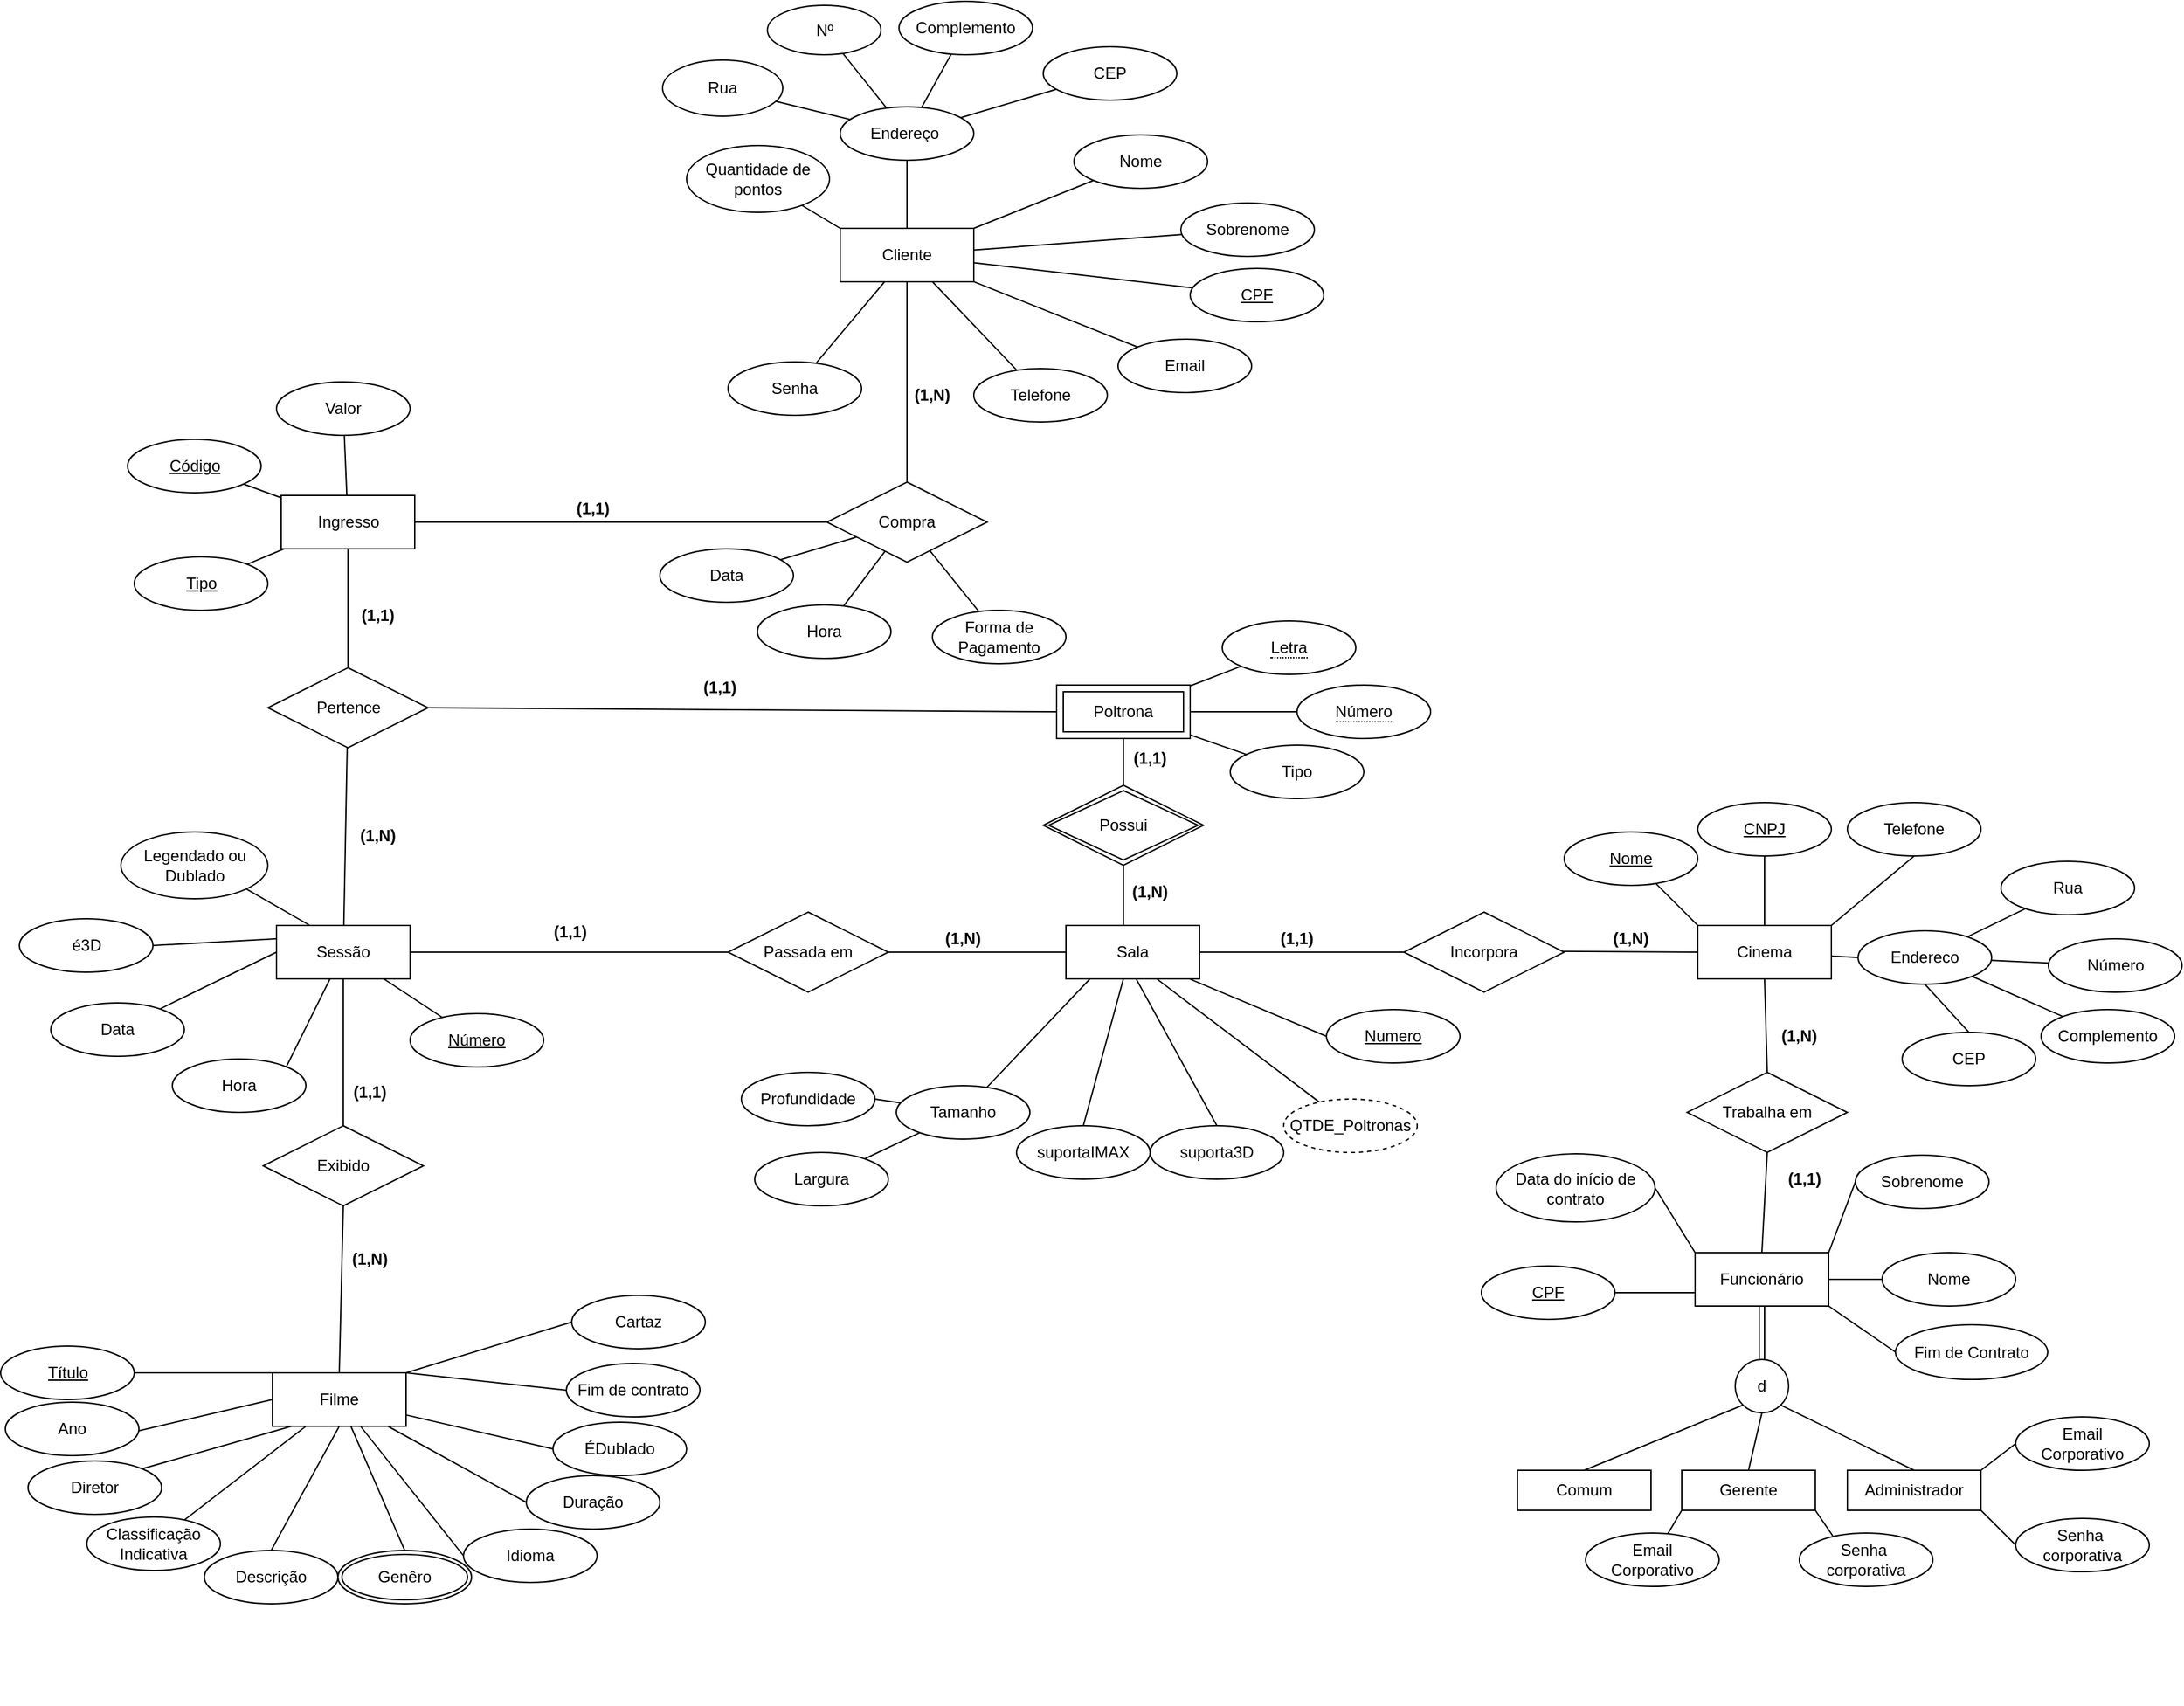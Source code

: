 <mxfile version="27.0.6">
  <diagram name="Página-1" id="QDdl0CwlT6QDyC8VO9Wc">
    <mxGraphModel grid="0" page="0" gridSize="10" guides="1" tooltips="1" connect="1" arrows="1" fold="1" pageScale="1" pageWidth="1169" pageHeight="827" math="0" shadow="0">
      <root>
        <mxCell id="0" />
        <mxCell id="1" parent="0" />
        <mxCell id="bWxZ85PLtoG299pzbVER-10" value="&lt;div&gt;Cinema&lt;/div&gt;" style="whiteSpace=wrap;html=1;align=center;" vertex="1" parent="1">
          <mxGeometry x="1085" y="523" width="100" height="40" as="geometry" />
        </mxCell>
        <mxCell id="bWxZ85PLtoG299pzbVER-11" value="Sessão" style="whiteSpace=wrap;html=1;align=center;" vertex="1" parent="1">
          <mxGeometry x="21" y="523" width="100" height="40" as="geometry" />
        </mxCell>
        <mxCell id="bWxZ85PLtoG299pzbVER-12" value="Filme" style="whiteSpace=wrap;html=1;align=center;" vertex="1" parent="1">
          <mxGeometry x="18" y="858" width="100" height="40" as="geometry" />
        </mxCell>
        <mxCell id="bWxZ85PLtoG299pzbVER-17" value="Exibido" style="shape=rhombus;perimeter=rhombusPerimeter;whiteSpace=wrap;html=1;align=center;" vertex="1" parent="1">
          <mxGeometry x="11" y="673" width="120" height="60" as="geometry" />
        </mxCell>
        <mxCell id="bWxZ85PLtoG299pzbVER-20" value="Passada em" style="shape=rhombus;perimeter=rhombusPerimeter;whiteSpace=wrap;html=1;align=center;" vertex="1" parent="1">
          <mxGeometry x="359" y="513" width="120" height="60" as="geometry" />
        </mxCell>
        <mxCell id="5nTaTcytgDCQi_oFWqwc-5" value="&lt;div&gt;Endereco&lt;br&gt;&lt;/div&gt;" style="ellipse;whiteSpace=wrap;html=1;align=center;" vertex="1" parent="1">
          <mxGeometry x="1205" y="527" width="100" height="40" as="geometry" />
        </mxCell>
        <mxCell id="5nTaTcytgDCQi_oFWqwc-8" value="" style="endArrow=none;html=1;rounded=0;exitX=0;exitY=0.5;exitDx=0;exitDy=0;" edge="1" parent="1" source="5nTaTcytgDCQi_oFWqwc-5" target="bWxZ85PLtoG299pzbVER-10">
          <mxGeometry relative="1" as="geometry">
            <mxPoint x="1125" y="683" as="sourcePoint" />
            <mxPoint x="1185" y="523" as="targetPoint" />
          </mxGeometry>
        </mxCell>
        <mxCell id="5nTaTcytgDCQi_oFWqwc-12" value="Telefone" style="ellipse;whiteSpace=wrap;html=1;align=center;" vertex="1" parent="1">
          <mxGeometry x="1197" y="431" width="100" height="40" as="geometry" />
        </mxCell>
        <mxCell id="5nTaTcytgDCQi_oFWqwc-21" value="" style="endArrow=none;html=1;rounded=0;exitX=0.5;exitY=1;exitDx=0;exitDy=0;entryX=1;entryY=0;entryDx=0;entryDy=0;" edge="1" parent="1" source="5nTaTcytgDCQi_oFWqwc-12" target="bWxZ85PLtoG299pzbVER-10">
          <mxGeometry relative="1" as="geometry">
            <mxPoint x="1125" y="683" as="sourcePoint" />
            <mxPoint x="1185" y="543" as="targetPoint" />
          </mxGeometry>
        </mxCell>
        <mxCell id="5nTaTcytgDCQi_oFWqwc-22" value="" style="endArrow=none;html=1;rounded=0;entryX=0.5;entryY=0;entryDx=0;entryDy=0;" edge="1" parent="1" source="5nTaTcytgDCQi_oFWqwc-26" target="bWxZ85PLtoG299pzbVER-10">
          <mxGeometry relative="1" as="geometry">
            <mxPoint x="1055" y="563" as="sourcePoint" />
            <mxPoint x="1095" y="573" as="targetPoint" />
          </mxGeometry>
        </mxCell>
        <mxCell id="5nTaTcytgDCQi_oFWqwc-23" value="" style="endArrow=none;html=1;rounded=0;exitX=0.5;exitY=0;exitDx=0;exitDy=0;entryX=0.5;entryY=1;entryDx=0;entryDy=0;" edge="1" parent="1" source="VgD3vfv93HL01cFdNhuE-11" target="5nTaTcytgDCQi_oFWqwc-5">
          <mxGeometry relative="1" as="geometry">
            <mxPoint x="1325" y="583" as="sourcePoint" />
            <mxPoint x="1285" y="683" as="targetPoint" />
            <Array as="points" />
          </mxGeometry>
        </mxCell>
        <mxCell id="5nTaTcytgDCQi_oFWqwc-26" value="&lt;div&gt;CNPJ&lt;/div&gt;" style="ellipse;whiteSpace=wrap;html=1;align=center;fontStyle=4;" vertex="1" parent="1">
          <mxGeometry x="1085" y="431" width="100" height="40" as="geometry" />
        </mxCell>
        <mxCell id="5nTaTcytgDCQi_oFWqwc-29" value="Título" style="ellipse;whiteSpace=wrap;html=1;align=center;fontStyle=4;" vertex="1" parent="1">
          <mxGeometry x="-185.5" y="838" width="100" height="40" as="geometry" />
        </mxCell>
        <mxCell id="5nTaTcytgDCQi_oFWqwc-33" value="&lt;div&gt;Classificação&lt;/div&gt;&lt;div&gt;Indicativa&lt;br&gt;&lt;/div&gt;" style="ellipse;whiteSpace=wrap;html=1;align=center;" vertex="1" parent="1">
          <mxGeometry x="-121" y="966" width="100" height="40" as="geometry" />
        </mxCell>
        <mxCell id="5nTaTcytgDCQi_oFWqwc-37" value="Idioma" style="ellipse;whiteSpace=wrap;html=1;align=center;" vertex="1" parent="1">
          <mxGeometry x="161" y="975" width="100" height="40" as="geometry" />
        </mxCell>
        <mxCell id="5nTaTcytgDCQi_oFWqwc-38" value="Duração" style="ellipse;whiteSpace=wrap;html=1;align=center;" vertex="1" parent="1">
          <mxGeometry x="208" y="935" width="100" height="40" as="geometry" />
        </mxCell>
        <mxCell id="5nTaTcytgDCQi_oFWqwc-39" value="" style="endArrow=none;html=1;rounded=0;entryX=0;entryY=0;entryDx=0;entryDy=0;exitX=1;exitY=0.5;exitDx=0;exitDy=0;" edge="1" parent="1" source="5nTaTcytgDCQi_oFWqwc-29" target="bWxZ85PLtoG299pzbVER-12">
          <mxGeometry relative="1" as="geometry">
            <mxPoint x="-53" y="858" as="sourcePoint" />
            <mxPoint x="-82" y="727.5" as="targetPoint" />
          </mxGeometry>
        </mxCell>
        <mxCell id="5nTaTcytgDCQi_oFWqwc-40" value="" style="endArrow=none;html=1;rounded=0;entryX=0;entryY=0.5;entryDx=0;entryDy=0;" edge="1" parent="1" target="bWxZ85PLtoG299pzbVER-12">
          <mxGeometry relative="1" as="geometry">
            <mxPoint x="-88.755" y="902.961" as="sourcePoint" />
            <mxPoint x="178" y="688" as="targetPoint" />
          </mxGeometry>
        </mxCell>
        <mxCell id="5nTaTcytgDCQi_oFWqwc-41" value="" style="endArrow=none;html=1;rounded=0;exitX=1;exitY=0;exitDx=0;exitDy=0;entryX=0.147;entryY=0.997;entryDx=0;entryDy=0;entryPerimeter=0;" edge="1" parent="1" source="GmGQLsGv_CHL2gcQ2E9P-15" target="bWxZ85PLtoG299pzbVER-12">
          <mxGeometry relative="1" as="geometry">
            <mxPoint x="-6.645" y="943.858" as="sourcePoint" />
            <mxPoint x="18" y="898" as="targetPoint" />
          </mxGeometry>
        </mxCell>
        <mxCell id="5nTaTcytgDCQi_oFWqwc-44" value="" style="endArrow=none;html=1;rounded=0;entryX=0;entryY=0.5;entryDx=0;entryDy=0;" edge="1" parent="1" source="bWxZ85PLtoG299pzbVER-12" target="5nTaTcytgDCQi_oFWqwc-37">
          <mxGeometry relative="1" as="geometry">
            <mxPoint x="18" y="688" as="sourcePoint" />
            <mxPoint x="178" y="688" as="targetPoint" />
          </mxGeometry>
        </mxCell>
        <mxCell id="5nTaTcytgDCQi_oFWqwc-45" value="" style="endArrow=none;html=1;rounded=0;entryX=0;entryY=0.5;entryDx=0;entryDy=0;" edge="1" parent="1" source="bWxZ85PLtoG299pzbVER-12" target="5nTaTcytgDCQi_oFWqwc-38">
          <mxGeometry relative="1" as="geometry">
            <mxPoint x="118" y="873" as="sourcePoint" />
            <mxPoint x="178" y="688" as="targetPoint" />
          </mxGeometry>
        </mxCell>
        <mxCell id="5nTaTcytgDCQi_oFWqwc-46" value="" style="endArrow=none;html=1;rounded=0;entryX=0.5;entryY=0;entryDx=0;entryDy=0;" edge="1" parent="1" source="bWxZ85PLtoG299pzbVER-12" target="JfyTi-tfxPYS8PUdpwXH-25">
          <mxGeometry relative="1" as="geometry">
            <mxPoint x="78" y="898" as="sourcePoint" />
            <mxPoint x="68" y="1003" as="targetPoint" />
          </mxGeometry>
        </mxCell>
        <mxCell id="5nTaTcytgDCQi_oFWqwc-48" value="" style="endArrow=none;html=1;rounded=0;exitX=0.5;exitY=1;exitDx=0;exitDy=0;entryX=0.5;entryY=0;entryDx=0;entryDy=0;" edge="1" parent="1" source="bWxZ85PLtoG299pzbVER-11" target="bWxZ85PLtoG299pzbVER-17">
          <mxGeometry relative="1" as="geometry">
            <mxPoint x="31" y="653" as="sourcePoint" />
            <mxPoint x="191" y="653" as="targetPoint" />
          </mxGeometry>
        </mxCell>
        <mxCell id="5nTaTcytgDCQi_oFWqwc-49" value="" style="endArrow=none;html=1;rounded=0;exitX=0.5;exitY=1;exitDx=0;exitDy=0;entryX=0.5;entryY=0;entryDx=0;entryDy=0;" edge="1" parent="1" source="bWxZ85PLtoG299pzbVER-17" target="bWxZ85PLtoG299pzbVER-12">
          <mxGeometry relative="1" as="geometry">
            <mxPoint x="31" y="653" as="sourcePoint" />
            <mxPoint x="191" y="653" as="targetPoint" />
          </mxGeometry>
        </mxCell>
        <mxCell id="5nTaTcytgDCQi_oFWqwc-52" value="" style="endArrow=none;html=1;rounded=0;exitX=1;exitY=0.5;exitDx=0;exitDy=0;entryX=0;entryY=0.5;entryDx=0;entryDy=0;" edge="1" parent="1" source="bWxZ85PLtoG299pzbVER-11" target="bWxZ85PLtoG299pzbVER-20">
          <mxGeometry relative="1" as="geometry">
            <mxPoint x="27" y="753" as="sourcePoint" />
            <mxPoint x="241" y="643" as="targetPoint" />
          </mxGeometry>
        </mxCell>
        <mxCell id="5nTaTcytgDCQi_oFWqwc-53" value="" style="endArrow=none;html=1;rounded=0;exitX=1;exitY=0.5;exitDx=0;exitDy=0;entryX=0;entryY=0.5;entryDx=0;entryDy=0;" edge="1" parent="1" source="bWxZ85PLtoG299pzbVER-20" target="XigQLLr4K7YTHGexGEPw-5">
          <mxGeometry relative="1" as="geometry">
            <mxPoint x="145" y="653" as="sourcePoint" />
            <mxPoint x="605" y="543" as="targetPoint" />
          </mxGeometry>
        </mxCell>
        <mxCell id="5nTaTcytgDCQi_oFWqwc-57" value="suporta3D" style="ellipse;whiteSpace=wrap;html=1;align=center;" vertex="1" parent="1">
          <mxGeometry x="675" y="673" width="100" height="40" as="geometry" />
        </mxCell>
        <mxCell id="5nTaTcytgDCQi_oFWqwc-58" value="suportaIMAX" style="ellipse;whiteSpace=wrap;html=1;align=center;" vertex="1" parent="1">
          <mxGeometry x="575" y="673" width="100" height="40" as="geometry" />
        </mxCell>
        <mxCell id="5nTaTcytgDCQi_oFWqwc-64" value="é3D" style="ellipse;whiteSpace=wrap;html=1;align=center;" vertex="1" parent="1">
          <mxGeometry x="-171.5" y="518" width="100" height="40" as="geometry" />
        </mxCell>
        <mxCell id="5nTaTcytgDCQi_oFWqwc-66" value="Legendado ou Dublado" style="ellipse;whiteSpace=wrap;html=1;align=center;" vertex="1" parent="1">
          <mxGeometry x="-95.5" y="453" width="110" height="50" as="geometry" />
        </mxCell>
        <mxCell id="5nTaTcytgDCQi_oFWqwc-68" value="" style="endArrow=none;html=1;rounded=0;entryX=0;entryY=0.5;entryDx=0;entryDy=0;" edge="1" parent="1" source="GmGQLsGv_CHL2gcQ2E9P-23" target="bWxZ85PLtoG299pzbVER-11">
          <mxGeometry relative="1" as="geometry">
            <mxPoint x="-89" y="573" as="sourcePoint" />
            <mxPoint x="141" y="653" as="targetPoint" />
          </mxGeometry>
        </mxCell>
        <mxCell id="5nTaTcytgDCQi_oFWqwc-69" value="" style="endArrow=none;html=1;rounded=0;exitX=1;exitY=1;exitDx=0;exitDy=0;entryX=0.25;entryY=0;entryDx=0;entryDy=0;" edge="1" parent="1" source="5nTaTcytgDCQi_oFWqwc-66" target="bWxZ85PLtoG299pzbVER-11">
          <mxGeometry relative="1" as="geometry">
            <mxPoint x="-19" y="653" as="sourcePoint" />
            <mxPoint x="141" y="653" as="targetPoint" />
          </mxGeometry>
        </mxCell>
        <mxCell id="5nTaTcytgDCQi_oFWqwc-71" value="" style="endArrow=none;html=1;rounded=0;exitX=1;exitY=0.5;exitDx=0;exitDy=0;entryX=0;entryY=0.25;entryDx=0;entryDy=0;" edge="1" parent="1" source="5nTaTcytgDCQi_oFWqwc-64" target="bWxZ85PLtoG299pzbVER-11">
          <mxGeometry relative="1" as="geometry">
            <mxPoint x="-19" y="653" as="sourcePoint" />
            <mxPoint x="21" y="513" as="targetPoint" />
          </mxGeometry>
        </mxCell>
        <mxCell id="5nTaTcytgDCQi_oFWqwc-72" value="" style="endArrow=none;html=1;rounded=0;exitX=1;exitY=0;exitDx=0;exitDy=0;" edge="1" parent="1" source="GmGQLsGv_CHL2gcQ2E9P-24" target="bWxZ85PLtoG299pzbVER-11">
          <mxGeometry relative="1" as="geometry">
            <mxPoint x="-23.645" y="608.858" as="sourcePoint" />
            <mxPoint x="141" y="653" as="targetPoint" />
          </mxGeometry>
        </mxCell>
        <mxCell id="5nTaTcytgDCQi_oFWqwc-75" value="Poltrona" style="shape=ext;margin=3;double=1;whiteSpace=wrap;html=1;align=center;" vertex="1" parent="1">
          <mxGeometry x="605" y="343" width="100" height="40" as="geometry" />
        </mxCell>
        <mxCell id="5nTaTcytgDCQi_oFWqwc-78" value="" style="endArrow=none;html=1;rounded=0;" edge="1" parent="1" source="5nTaTcytgDCQi_oFWqwc-75" target="3_6rnmA6rE0Pt-P0YOCO-2">
          <mxGeometry relative="1" as="geometry">
            <mxPoint x="698" y="359" as="sourcePoint" />
            <mxPoint x="757.0" y="338.5" as="targetPoint" />
          </mxGeometry>
        </mxCell>
        <mxCell id="5nTaTcytgDCQi_oFWqwc-80" value="" style="endArrow=none;html=1;rounded=0;exitX=0.5;exitY=1;exitDx=0;exitDy=0;entryX=0.5;entryY=0;entryDx=0;entryDy=0;" edge="1" parent="1" source="5nTaTcytgDCQi_oFWqwc-75" target="GmGQLsGv_CHL2gcQ2E9P-21">
          <mxGeometry relative="1" as="geometry">
            <mxPoint x="85" y="433" as="sourcePoint" />
            <mxPoint x="655" y="418" as="targetPoint" />
          </mxGeometry>
        </mxCell>
        <mxCell id="5nTaTcytgDCQi_oFWqwc-81" value="" style="endArrow=none;html=1;rounded=0;exitX=0.5;exitY=1;exitDx=0;exitDy=0;entryX=0.5;entryY=0;entryDx=0;entryDy=0;" edge="1" parent="1" source="GmGQLsGv_CHL2gcQ2E9P-21">
          <mxGeometry relative="1" as="geometry">
            <mxPoint x="655" y="478" as="sourcePoint" />
            <mxPoint x="655" y="523" as="targetPoint" />
          </mxGeometry>
        </mxCell>
        <mxCell id="5nTaTcytgDCQi_oFWqwc-82" value="" style="endArrow=none;html=1;rounded=0;entryX=0.5;entryY=0;entryDx=0;entryDy=0;exitX=0.5;exitY=1;exitDx=0;exitDy=0;" edge="1" parent="1" target="5nTaTcytgDCQi_oFWqwc-58">
          <mxGeometry relative="1" as="geometry">
            <mxPoint x="655" y="563" as="sourcePoint" />
            <mxPoint x="245" y="433" as="targetPoint" />
          </mxGeometry>
        </mxCell>
        <mxCell id="5nTaTcytgDCQi_oFWqwc-84" value="" style="endArrow=none;html=1;rounded=0;exitX=0.5;exitY=0;exitDx=0;exitDy=0;entryX=0.59;entryY=0.975;entryDx=0;entryDy=0;entryPerimeter=0;" edge="1" parent="1" source="5nTaTcytgDCQi_oFWqwc-57">
          <mxGeometry relative="1" as="geometry">
            <mxPoint x="85" y="433" as="sourcePoint" />
            <mxPoint x="664" y="562" as="targetPoint" />
          </mxGeometry>
        </mxCell>
        <mxCell id="5nTaTcytgDCQi_oFWqwc-85" value="" style="endArrow=none;html=1;rounded=0;exitX=0.75;exitY=1;exitDx=0;exitDy=0;" edge="1" parent="1" target="GmGQLsGv_CHL2gcQ2E9P-7">
          <mxGeometry relative="1" as="geometry">
            <mxPoint x="680" y="563" as="sourcePoint" />
            <mxPoint x="725" y="643" as="targetPoint" />
          </mxGeometry>
        </mxCell>
        <mxCell id="5nTaTcytgDCQi_oFWqwc-86" value="" style="endArrow=none;html=1;rounded=0;entryX=0.9;entryY=0.9;entryDx=0;entryDy=0;entryPerimeter=0;exitX=0;exitY=0.5;exitDx=0;exitDy=0;" edge="1" parent="1" source="KKWyHf_L7kKpsniGeiks-10">
          <mxGeometry relative="1" as="geometry">
            <mxPoint x="793" y="606" as="sourcePoint" />
            <mxPoint x="695" y="559" as="targetPoint" />
          </mxGeometry>
        </mxCell>
        <mxCell id="5nTaTcytgDCQi_oFWqwc-87" value="Cliente" style="whiteSpace=wrap;html=1;align=center;" vertex="1" parent="1">
          <mxGeometry x="443" y="1" width="100" height="40" as="geometry" />
        </mxCell>
        <mxCell id="5nTaTcytgDCQi_oFWqwc-88" value="Nome" style="ellipse;whiteSpace=wrap;html=1;align=center;" vertex="1" parent="1">
          <mxGeometry x="618" y="-69" width="100" height="40" as="geometry" />
        </mxCell>
        <mxCell id="5nTaTcytgDCQi_oFWqwc-89" value="CPF" style="ellipse;whiteSpace=wrap;html=1;align=center;fontStyle=4;" vertex="1" parent="1">
          <mxGeometry x="705" y="31" width="100" height="40" as="geometry" />
        </mxCell>
        <mxCell id="5nTaTcytgDCQi_oFWqwc-92" value="Compra" style="shape=rhombus;perimeter=rhombusPerimeter;whiteSpace=wrap;html=1;align=center;" vertex="1" parent="1">
          <mxGeometry x="433" y="191" width="120" height="60" as="geometry" />
        </mxCell>
        <mxCell id="5nTaTcytgDCQi_oFWqwc-93" value="" style="endArrow=none;html=1;rounded=0;" edge="1" parent="1" source="5nTaTcytgDCQi_oFWqwc-87" target="5nTaTcytgDCQi_oFWqwc-92">
          <mxGeometry relative="1" as="geometry">
            <mxPoint x="76" y="237" as="sourcePoint" />
            <mxPoint x="156" y="-63" as="targetPoint" />
          </mxGeometry>
        </mxCell>
        <mxCell id="5nTaTcytgDCQi_oFWqwc-97" value="Data" style="ellipse;whiteSpace=wrap;html=1;align=center;" vertex="1" parent="1">
          <mxGeometry x="308" y="241" width="100" height="40" as="geometry" />
        </mxCell>
        <mxCell id="5nTaTcytgDCQi_oFWqwc-99" value="Forma de Pagamento" style="ellipse;whiteSpace=wrap;html=1;align=center;" vertex="1" parent="1">
          <mxGeometry x="512" y="287" width="100" height="40" as="geometry" />
        </mxCell>
        <mxCell id="5nTaTcytgDCQi_oFWqwc-100" value="Hora" style="ellipse;whiteSpace=wrap;html=1;align=center;" vertex="1" parent="1">
          <mxGeometry x="381" y="283" width="100" height="40" as="geometry" />
        </mxCell>
        <mxCell id="5nTaTcytgDCQi_oFWqwc-104" value="" style="endArrow=none;html=1;rounded=0;" edge="1" parent="1" source="5nTaTcytgDCQi_oFWqwc-97" target="5nTaTcytgDCQi_oFWqwc-92">
          <mxGeometry relative="1" as="geometry">
            <mxPoint x="276" y="-191" as="sourcePoint" />
            <mxPoint x="576.0" y="-211" as="targetPoint" />
          </mxGeometry>
        </mxCell>
        <mxCell id="5nTaTcytgDCQi_oFWqwc-105" value="" style="endArrow=none;html=1;rounded=0;" edge="1" parent="1" source="5nTaTcytgDCQi_oFWqwc-100" target="5nTaTcytgDCQi_oFWqwc-92">
          <mxGeometry relative="1" as="geometry">
            <mxPoint x="276" y="-191" as="sourcePoint" />
            <mxPoint x="576" y="-211" as="targetPoint" />
          </mxGeometry>
        </mxCell>
        <mxCell id="5nTaTcytgDCQi_oFWqwc-106" value="" style="endArrow=none;html=1;rounded=0;" edge="1" parent="1" source="5nTaTcytgDCQi_oFWqwc-99" target="5nTaTcytgDCQi_oFWqwc-92">
          <mxGeometry relative="1" as="geometry">
            <mxPoint x="-8" y="-71" as="sourcePoint" />
            <mxPoint x="292.0" y="-91" as="targetPoint" />
          </mxGeometry>
        </mxCell>
        <mxCell id="5nTaTcytgDCQi_oFWqwc-110" value="Ingresso" style="whiteSpace=wrap;html=1;align=center;" vertex="1" parent="1">
          <mxGeometry x="24.5" y="201" width="100" height="40" as="geometry" />
        </mxCell>
        <mxCell id="5nTaTcytgDCQi_oFWqwc-112" value="Pertence" style="shape=rhombus;perimeter=rhombusPerimeter;whiteSpace=wrap;html=1;align=center;" vertex="1" parent="1">
          <mxGeometry x="14.5" y="330" width="120" height="60" as="geometry" />
        </mxCell>
        <mxCell id="5nTaTcytgDCQi_oFWqwc-115" value="" style="endArrow=none;html=1;rounded=0;exitX=0;exitY=0.5;exitDx=0;exitDy=0;entryX=1;entryY=0.5;entryDx=0;entryDy=0;" edge="1" parent="1" source="5nTaTcytgDCQi_oFWqwc-75" target="5nTaTcytgDCQi_oFWqwc-112">
          <mxGeometry relative="1" as="geometry">
            <mxPoint x="155" y="453" as="sourcePoint" />
            <mxPoint x="315" y="453" as="targetPoint" />
          </mxGeometry>
        </mxCell>
        <mxCell id="5nTaTcytgDCQi_oFWqwc-116" value="" style="endArrow=none;html=1;rounded=0;exitX=0.5;exitY=1;exitDx=0;exitDy=0;entryX=0.5;entryY=0;entryDx=0;entryDy=0;" edge="1" parent="1" source="5nTaTcytgDCQi_oFWqwc-110" target="5nTaTcytgDCQi_oFWqwc-112">
          <mxGeometry relative="1" as="geometry">
            <mxPoint x="105" y="453" as="sourcePoint" />
            <mxPoint x="285" y="383" as="targetPoint" />
          </mxGeometry>
        </mxCell>
        <mxCell id="5nTaTcytgDCQi_oFWqwc-117" value="" style="endArrow=none;html=1;rounded=0;" edge="1" parent="1" source="5nTaTcytgDCQi_oFWqwc-92" target="5nTaTcytgDCQi_oFWqwc-110">
          <mxGeometry relative="1" as="geometry">
            <mxPoint x="385" y="153" as="sourcePoint" />
            <mxPoint x="355" y="293" as="targetPoint" />
          </mxGeometry>
        </mxCell>
        <mxCell id="5nTaTcytgDCQi_oFWqwc-118" value="" style="endArrow=none;html=1;rounded=0;" edge="1" parent="1" source="5nTaTcytgDCQi_oFWqwc-88" target="5nTaTcytgDCQi_oFWqwc-87">
          <mxGeometry relative="1" as="geometry">
            <mxPoint x="-159" y="-83" as="sourcePoint" />
            <mxPoint x="306" y="117" as="targetPoint" />
          </mxGeometry>
        </mxCell>
        <mxCell id="5nTaTcytgDCQi_oFWqwc-119" value="" style="endArrow=none;html=1;rounded=0;" edge="1" parent="1" source="5nTaTcytgDCQi_oFWqwc-89" target="5nTaTcytgDCQi_oFWqwc-87">
          <mxGeometry relative="1" as="geometry">
            <mxPoint x="-154" y="-23" as="sourcePoint" />
            <mxPoint x="306" y="117" as="targetPoint" />
          </mxGeometry>
        </mxCell>
        <mxCell id="5nTaTcytgDCQi_oFWqwc-124" value="" style="endArrow=none;html=1;rounded=0;" edge="1" parent="1" source="5nTaTcytgDCQi_oFWqwc-110" target="-8X1UC5WCLzOcuRhwcVl-9">
          <mxGeometry relative="1" as="geometry">
            <mxPoint x="105" y="163" as="sourcePoint" />
            <mxPoint x="-10.286" y="248.343" as="targetPoint" />
          </mxGeometry>
        </mxCell>
        <mxCell id="-gXFaadkKccBYK3b72d8-2" value="Rua" style="ellipse;whiteSpace=wrap;html=1;align=center;" vertex="1" parent="1">
          <mxGeometry x="1312" y="475" width="100" height="40" as="geometry" />
        </mxCell>
        <mxCell id="-gXFaadkKccBYK3b72d8-4" value="Número" style="ellipse;whiteSpace=wrap;html=1;align=center;" vertex="1" parent="1">
          <mxGeometry x="1347.5" y="533" width="100" height="40" as="geometry" />
        </mxCell>
        <mxCell id="-gXFaadkKccBYK3b72d8-6" value="Complemento" style="ellipse;whiteSpace=wrap;html=1;align=center;" vertex="1" parent="1">
          <mxGeometry x="1342" y="586" width="100" height="40" as="geometry" />
        </mxCell>
        <mxCell id="-gXFaadkKccBYK3b72d8-9" value="" style="endArrow=none;html=1;rounded=0;" edge="1" parent="1" source="-gXFaadkKccBYK3b72d8-2" target="5nTaTcytgDCQi_oFWqwc-5">
          <mxGeometry relative="1" as="geometry">
            <mxPoint x="1145" y="298" as="sourcePoint" />
            <mxPoint x="1305" y="298" as="targetPoint" />
          </mxGeometry>
        </mxCell>
        <mxCell id="-gXFaadkKccBYK3b72d8-10" value="" style="endArrow=none;html=1;rounded=0;" edge="1" parent="1" source="-gXFaadkKccBYK3b72d8-4" target="5nTaTcytgDCQi_oFWqwc-5">
          <mxGeometry relative="1" as="geometry">
            <mxPoint x="1145" y="298" as="sourcePoint" />
            <mxPoint x="1305" y="298" as="targetPoint" />
          </mxGeometry>
        </mxCell>
        <mxCell id="-gXFaadkKccBYK3b72d8-12" value="" style="endArrow=none;html=1;rounded=0;exitX=1;exitY=1;exitDx=0;exitDy=0;" edge="1" parent="1" source="5nTaTcytgDCQi_oFWqwc-5" target="-gXFaadkKccBYK3b72d8-6">
          <mxGeometry relative="1" as="geometry">
            <mxPoint x="1145" y="298" as="sourcePoint" />
            <mxPoint x="1305" y="298" as="targetPoint" />
          </mxGeometry>
        </mxCell>
        <mxCell id="VgD3vfv93HL01cFdNhuE-2" value="" style="endArrow=none;html=1;rounded=0;" edge="1" parent="1">
          <mxGeometry relative="1" as="geometry">
            <mxPoint x="705" y="543" as="sourcePoint" />
            <mxPoint x="865" y="543" as="targetPoint" />
          </mxGeometry>
        </mxCell>
        <mxCell id="VgD3vfv93HL01cFdNhuE-3" value="" style="endArrow=none;html=1;rounded=0;exitX=0.978;exitY=0.49;exitDx=0;exitDy=0;entryX=0;entryY=0.5;entryDx=0;entryDy=0;exitPerimeter=0;" edge="1" parent="1" target="bWxZ85PLtoG299pzbVER-10">
          <mxGeometry relative="1" as="geometry">
            <mxPoint x="982.36" y="542.4" as="sourcePoint" />
            <mxPoint x="1045" y="583" as="targetPoint" />
          </mxGeometry>
        </mxCell>
        <mxCell id="GmGQLsGv_CHL2gcQ2E9P-4" value="" style="endArrow=none;html=1;rounded=0;entryX=0;entryY=0;entryDx=0;entryDy=0;" edge="1" parent="1" source="GmGQLsGv_CHL2gcQ2E9P-6" target="bWxZ85PLtoG299pzbVER-10">
          <mxGeometry relative="1" as="geometry">
            <mxPoint x="1215" y="673" as="sourcePoint" />
            <mxPoint x="1090" y="570" as="targetPoint" />
          </mxGeometry>
        </mxCell>
        <mxCell id="GmGQLsGv_CHL2gcQ2E9P-6" value="&lt;font&gt;Nome&lt;/font&gt;" style="ellipse;whiteSpace=wrap;html=1;align=center;fontStyle=4;" vertex="1" parent="1">
          <mxGeometry x="985" y="453" width="100" height="40" as="geometry" />
        </mxCell>
        <mxCell id="GmGQLsGv_CHL2gcQ2E9P-7" value="QTDE_Poltronas" style="ellipse;whiteSpace=wrap;html=1;align=center;dashed=1;" vertex="1" parent="1">
          <mxGeometry x="775" y="653" width="100" height="40" as="geometry" />
        </mxCell>
        <mxCell id="VgD3vfv93HL01cFdNhuE-6" value="Profundidade" style="ellipse;whiteSpace=wrap;html=1;align=center;" vertex="1" parent="1">
          <mxGeometry x="369" y="633" width="100" height="40" as="geometry" />
        </mxCell>
        <mxCell id="VgD3vfv93HL01cFdNhuE-7" value="Largura" style="ellipse;whiteSpace=wrap;html=1;align=center;" vertex="1" parent="1">
          <mxGeometry x="379" y="693" width="100" height="40" as="geometry" />
        </mxCell>
        <mxCell id="GmGQLsGv_CHL2gcQ2E9P-8" value="Tamanho" style="ellipse;whiteSpace=wrap;html=1;align=center;" vertex="1" parent="1">
          <mxGeometry x="485" y="643" width="100" height="40" as="geometry" />
        </mxCell>
        <mxCell id="VgD3vfv93HL01cFdNhuE-8" style="edgeStyle=orthogonalEdgeStyle;rounded=0;orthogonalLoop=1;jettySize=auto;html=1;exitX=1;exitY=0.5;exitDx=0;exitDy=0;entryX=0;entryY=0.5;entryDx=0;entryDy=0;" edge="1" parent="1" target="VgD3vfv93HL01cFdNhuE-6">
          <mxGeometry relative="1" as="geometry">
            <Array as="points">
              <mxPoint x="540" y="920" />
              <mxPoint x="560" y="920" />
              <mxPoint x="560" y="860" />
            </Array>
          </mxGeometry>
        </mxCell>
        <mxCell id="GmGQLsGv_CHL2gcQ2E9P-9" value="" style="endArrow=none;html=1;rounded=0;" edge="1" parent="1" source="GmGQLsGv_CHL2gcQ2E9P-8" target="VgD3vfv93HL01cFdNhuE-7">
          <mxGeometry relative="1" as="geometry">
            <mxPoint x="535" y="603" as="sourcePoint" />
            <mxPoint x="505" y="703" as="targetPoint" />
          </mxGeometry>
        </mxCell>
        <mxCell id="GmGQLsGv_CHL2gcQ2E9P-10" value="" style="endArrow=none;html=1;rounded=0;entryX=1;entryY=0.5;entryDx=0;entryDy=0;" edge="1" parent="1" source="GmGQLsGv_CHL2gcQ2E9P-8" target="VgD3vfv93HL01cFdNhuE-6">
          <mxGeometry relative="1" as="geometry">
            <mxPoint x="675" y="583" as="sourcePoint" />
            <mxPoint x="645" y="683" as="targetPoint" />
          </mxGeometry>
        </mxCell>
        <mxCell id="GmGQLsGv_CHL2gcQ2E9P-11" value="" style="endArrow=none;html=1;rounded=0;exitX=0.25;exitY=1;exitDx=0;exitDy=0;" edge="1" parent="1" target="GmGQLsGv_CHL2gcQ2E9P-8">
          <mxGeometry relative="1" as="geometry">
            <mxPoint x="630" y="563" as="sourcePoint" />
            <mxPoint x="655" y="693" as="targetPoint" />
          </mxGeometry>
        </mxCell>
        <mxCell id="GmGQLsGv_CHL2gcQ2E9P-13" value="Ano" style="ellipse;whiteSpace=wrap;html=1;align=center;" vertex="1" parent="1">
          <mxGeometry x="-182" y="880" width="100" height="40" as="geometry" />
        </mxCell>
        <mxCell id="GmGQLsGv_CHL2gcQ2E9P-15" value="Diretor" style="ellipse;whiteSpace=wrap;html=1;align=center;" vertex="1" parent="1">
          <mxGeometry x="-165" y="924" width="100" height="40" as="geometry" />
        </mxCell>
        <mxCell id="VgD3vfv93HL01cFdNhuE-11" value="CEP" style="ellipse;whiteSpace=wrap;html=1;align=center;" vertex="1" parent="1">
          <mxGeometry x="1238" y="603" width="100" height="40" as="geometry" />
        </mxCell>
        <mxCell id="GmGQLsGv_CHL2gcQ2E9P-17" value="" style="endArrow=none;html=1;rounded=0;" edge="1" parent="1" source="5nTaTcytgDCQi_oFWqwc-75" target="3_6rnmA6rE0Pt-P0YOCO-1">
          <mxGeometry relative="1" as="geometry">
            <mxPoint x="715" y="383" as="sourcePoint" />
            <mxPoint x="765.106" y="394.281" as="targetPoint" />
          </mxGeometry>
        </mxCell>
        <mxCell id="GmGQLsGv_CHL2gcQ2E9P-18" value="Fim de contrato" style="ellipse;whiteSpace=wrap;html=1;align=center;" vertex="1" parent="1">
          <mxGeometry x="238" y="851" width="100" height="40" as="geometry" />
        </mxCell>
        <mxCell id="GmGQLsGv_CHL2gcQ2E9P-19" value="" style="endArrow=none;html=1;rounded=0;entryX=0;entryY=0.5;entryDx=0;entryDy=0;exitX=1;exitY=0;exitDx=0;exitDy=0;" edge="1" parent="1" source="bWxZ85PLtoG299pzbVER-12" target="GmGQLsGv_CHL2gcQ2E9P-18">
          <mxGeometry relative="1" as="geometry">
            <mxPoint x="218" y="863" as="sourcePoint" />
            <mxPoint x="228" y="868" as="targetPoint" />
          </mxGeometry>
        </mxCell>
        <mxCell id="GmGQLsGv_CHL2gcQ2E9P-21" value="Possui" style="shape=rhombus;double=1;perimeter=rhombusPerimeter;whiteSpace=wrap;html=1;align=center;" vertex="1" parent="1">
          <mxGeometry x="595" y="418" width="120" height="60" as="geometry" />
        </mxCell>
        <mxCell id="GmGQLsGv_CHL2gcQ2E9P-23" value="Data" style="ellipse;whiteSpace=wrap;html=1;align=center;" vertex="1" parent="1">
          <mxGeometry x="-148" y="581" width="100" height="40" as="geometry" />
        </mxCell>
        <mxCell id="GmGQLsGv_CHL2gcQ2E9P-24" value="Hora" style="ellipse;whiteSpace=wrap;html=1;align=center;" vertex="1" parent="1">
          <mxGeometry x="-57" y="623" width="100" height="40" as="geometry" />
        </mxCell>
        <mxCell id="GmGQLsGv_CHL2gcQ2E9P-26" value="&lt;u&gt;Número&lt;/u&gt;" style="ellipse;whiteSpace=wrap;html=1;align=center;fontStyle=4;" vertex="1" parent="1">
          <mxGeometry x="121" y="589" width="100" height="40" as="geometry" />
        </mxCell>
        <mxCell id="GmGQLsGv_CHL2gcQ2E9P-27" value="" style="endArrow=none;html=1;rounded=0;" edge="1" parent="1" source="GmGQLsGv_CHL2gcQ2E9P-26" target="bWxZ85PLtoG299pzbVER-11">
          <mxGeometry relative="1" as="geometry">
            <mxPoint x="-54" y="599" as="sourcePoint" />
            <mxPoint x="31" y="570" as="targetPoint" />
          </mxGeometry>
        </mxCell>
        <mxCell id="GmGQLsGv_CHL2gcQ2E9P-28" value="ÉDublado" style="ellipse;whiteSpace=wrap;html=1;align=center;" vertex="1" parent="1">
          <mxGeometry x="228" y="895" width="100" height="40" as="geometry" />
        </mxCell>
        <mxCell id="GmGQLsGv_CHL2gcQ2E9P-29" value="" style="endArrow=none;html=1;rounded=0;entryX=0;entryY=0.5;entryDx=0;entryDy=0;" edge="1" parent="1" source="bWxZ85PLtoG299pzbVER-12" target="GmGQLsGv_CHL2gcQ2E9P-28">
          <mxGeometry relative="1" as="geometry">
            <mxPoint x="208" y="896" as="sourcePoint" />
            <mxPoint x="368" y="735" as="targetPoint" />
          </mxGeometry>
        </mxCell>
        <mxCell id="vbxpdMbnB_xFIk0R5cCm-4" value="&lt;b&gt;(1,N)&lt;/b&gt;" style="text;strokeColor=none;align=center;fillColor=none;html=1;verticalAlign=middle;whiteSpace=wrap;rounded=0;" vertex="1" parent="1">
          <mxGeometry x="1015" y="523" width="40" height="20" as="geometry" />
        </mxCell>
        <mxCell id="vbxpdMbnB_xFIk0R5cCm-14" value="&lt;b&gt;(1,1)&lt;/b&gt;" style="text;strokeColor=none;align=center;fillColor=none;html=1;verticalAlign=middle;whiteSpace=wrap;rounded=0;" vertex="1" parent="1">
          <mxGeometry x="765" y="523" width="40" height="20" as="geometry" />
        </mxCell>
        <mxCell id="vbxpdMbnB_xFIk0R5cCm-18" value="&lt;b&gt;(1,1)&lt;/b&gt;" style="text;strokeColor=none;align=center;fillColor=none;html=1;verticalAlign=middle;whiteSpace=wrap;rounded=0;" vertex="1" parent="1">
          <mxGeometry x="221" y="518" width="40" height="20" as="geometry" />
        </mxCell>
        <mxCell id="vbxpdMbnB_xFIk0R5cCm-19" value="&lt;b&gt;(1,1)&lt;/b&gt;" style="text;strokeColor=none;align=center;fillColor=none;html=1;verticalAlign=middle;whiteSpace=wrap;rounded=0;" vertex="1" parent="1">
          <mxGeometry x="71" y="638" width="40" height="20" as="geometry" />
        </mxCell>
        <mxCell id="vbxpdMbnB_xFIk0R5cCm-20" value="&lt;b&gt;(1,N)&lt;/b&gt;" style="text;strokeColor=none;align=center;fillColor=none;html=1;verticalAlign=middle;whiteSpace=wrap;rounded=0;" vertex="1" parent="1">
          <mxGeometry x="71" y="753" width="40" height="40" as="geometry" />
        </mxCell>
        <mxCell id="vbxpdMbnB_xFIk0R5cCm-21" value="&lt;b&gt;(1,1)&lt;/b&gt;" style="text;strokeColor=none;align=center;fillColor=none;html=1;verticalAlign=middle;whiteSpace=wrap;rounded=0;" vertex="1" parent="1">
          <mxGeometry x="655" y="388" width="40" height="20" as="geometry" />
        </mxCell>
        <mxCell id="vbxpdMbnB_xFIk0R5cCm-24" value="&lt;b&gt;(1,N)&lt;/b&gt;" style="text;strokeColor=none;align=center;fillColor=none;html=1;verticalAlign=middle;whiteSpace=wrap;rounded=0;" vertex="1" parent="1">
          <mxGeometry x="655" y="478" width="40" height="40" as="geometry" />
        </mxCell>
        <mxCell id="vbxpdMbnB_xFIk0R5cCm-26" value="&lt;b&gt;(1,1)&lt;/b&gt;" style="text;strokeColor=none;align=center;fillColor=none;html=1;verticalAlign=middle;whiteSpace=wrap;rounded=0;" vertex="1" parent="1">
          <mxGeometry x="333" y="335" width="40" height="20" as="geometry" />
        </mxCell>
        <mxCell id="vbxpdMbnB_xFIk0R5cCm-28" value="&lt;b&gt;(1,N)&lt;/b&gt;" style="text;strokeColor=none;align=center;fillColor=none;html=1;verticalAlign=middle;whiteSpace=wrap;rounded=0;" vertex="1" parent="1">
          <mxGeometry x="515" y="513" width="40" height="40" as="geometry" />
        </mxCell>
        <mxCell id="vbxpdMbnB_xFIk0R5cCm-30" value="Sobrenome" style="ellipse;whiteSpace=wrap;html=1;align=center;" vertex="1" parent="1">
          <mxGeometry x="698" y="-18" width="100" height="40" as="geometry" />
        </mxCell>
        <mxCell id="vbxpdMbnB_xFIk0R5cCm-31" value="" style="endArrow=none;html=1;rounded=0;" edge="1" parent="1" source="vbxpdMbnB_xFIk0R5cCm-30" target="5nTaTcytgDCQi_oFWqwc-87">
          <mxGeometry relative="1" as="geometry">
            <mxPoint x="-154" y="-133" as="sourcePoint" />
            <mxPoint x="-94" y="-113.62" as="targetPoint" />
          </mxGeometry>
        </mxCell>
        <mxCell id="vbxpdMbnB_xFIk0R5cCm-32" value="Telefone" style="ellipse;whiteSpace=wrap;html=1;align=center;" vertex="1" parent="1">
          <mxGeometry x="543" y="106" width="100" height="40" as="geometry" />
        </mxCell>
        <mxCell id="vbxpdMbnB_xFIk0R5cCm-33" style="edgeStyle=orthogonalEdgeStyle;rounded=0;orthogonalLoop=1;jettySize=auto;html=1;exitX=0.5;exitY=1;exitDx=0;exitDy=0;" edge="1" parent="1" source="vbxpdMbnB_xFIk0R5cCm-32" target="vbxpdMbnB_xFIk0R5cCm-32">
          <mxGeometry relative="1" as="geometry" />
        </mxCell>
        <mxCell id="vbxpdMbnB_xFIk0R5cCm-34" value="Email" style="ellipse;whiteSpace=wrap;html=1;align=center;" vertex="1" parent="1">
          <mxGeometry x="651" y="84" width="100" height="40" as="geometry" />
        </mxCell>
        <mxCell id="vbxpdMbnB_xFIk0R5cCm-35" value="Endereço&amp;nbsp;" style="ellipse;whiteSpace=wrap;html=1;align=center;" vertex="1" parent="1">
          <mxGeometry x="443" y="-90" width="100" height="40" as="geometry" />
        </mxCell>
        <mxCell id="vbxpdMbnB_xFIk0R5cCm-43" value="&lt;div&gt;Rua&lt;/div&gt;" style="ellipse;whiteSpace=wrap;html=1;align=center;" vertex="1" parent="1">
          <mxGeometry x="310" y="-125" width="90" height="42" as="geometry" />
        </mxCell>
        <mxCell id="vbxpdMbnB_xFIk0R5cCm-44" value="Nº" style="ellipse;whiteSpace=wrap;html=1;align=center;" vertex="1" parent="1">
          <mxGeometry x="388.5" y="-166" width="85" height="37" as="geometry" />
        </mxCell>
        <mxCell id="vbxpdMbnB_xFIk0R5cCm-45" value="Complemento" style="ellipse;whiteSpace=wrap;html=1;align=center;" vertex="1" parent="1">
          <mxGeometry x="487" y="-169" width="100" height="40" as="geometry" />
        </mxCell>
        <mxCell id="vbxpdMbnB_xFIk0R5cCm-46" value="CEP" style="ellipse;whiteSpace=wrap;html=1;align=center;" vertex="1" parent="1">
          <mxGeometry x="595" y="-135" width="100" height="40" as="geometry" />
        </mxCell>
        <mxCell id="wMW3TqFXkwYh79FzsV7t-3" value="" style="endArrow=none;html=1;rounded=0;" edge="1" parent="1" source="vbxpdMbnB_xFIk0R5cCm-35" target="vbxpdMbnB_xFIk0R5cCm-44">
          <mxGeometry width="50" height="50" relative="1" as="geometry">
            <mxPoint x="-74" y="27" as="sourcePoint" />
            <mxPoint x="-24" y="-23" as="targetPoint" />
          </mxGeometry>
        </mxCell>
        <mxCell id="wMW3TqFXkwYh79FzsV7t-4" value="" style="endArrow=none;html=1;rounded=0;" edge="1" parent="1" source="vbxpdMbnB_xFIk0R5cCm-35" target="vbxpdMbnB_xFIk0R5cCm-45">
          <mxGeometry width="50" height="50" relative="1" as="geometry">
            <mxPoint x="-74" y="27" as="sourcePoint" />
            <mxPoint x="-24" y="-23" as="targetPoint" />
          </mxGeometry>
        </mxCell>
        <mxCell id="wMW3TqFXkwYh79FzsV7t-5" value="" style="endArrow=none;html=1;rounded=0;" edge="1" parent="1" source="vbxpdMbnB_xFIk0R5cCm-35" target="vbxpdMbnB_xFIk0R5cCm-46">
          <mxGeometry width="50" height="50" relative="1" as="geometry">
            <mxPoint x="-74" y="27" as="sourcePoint" />
            <mxPoint x="-24" y="-23" as="targetPoint" />
          </mxGeometry>
        </mxCell>
        <mxCell id="wMW3TqFXkwYh79FzsV7t-6" value="" style="endArrow=none;html=1;rounded=0;" edge="1" parent="1" source="vbxpdMbnB_xFIk0R5cCm-35" target="5nTaTcytgDCQi_oFWqwc-87">
          <mxGeometry width="50" height="50" relative="1" as="geometry">
            <mxPoint x="-21" y="-133" as="sourcePoint" />
            <mxPoint x="488" y="-59" as="targetPoint" />
          </mxGeometry>
        </mxCell>
        <mxCell id="wMW3TqFXkwYh79FzsV7t-7" value="" style="endArrow=none;html=1;rounded=0;" edge="1" parent="1" source="vbxpdMbnB_xFIk0R5cCm-32" target="5nTaTcytgDCQi_oFWqwc-87">
          <mxGeometry width="50" height="50" relative="1" as="geometry">
            <mxPoint x="-94" y="67" as="sourcePoint" />
            <mxPoint x="-64" y="-43" as="targetPoint" />
          </mxGeometry>
        </mxCell>
        <mxCell id="wMW3TqFXkwYh79FzsV7t-9" value="" style="endArrow=none;html=1;rounded=0;" edge="1" parent="1" source="vbxpdMbnB_xFIk0R5cCm-34" target="5nTaTcytgDCQi_oFWqwc-87">
          <mxGeometry width="50" height="50" relative="1" as="geometry">
            <mxPoint x="106" y="67" as="sourcePoint" />
            <mxPoint x="156" y="17" as="targetPoint" />
          </mxGeometry>
        </mxCell>
        <mxCell id="wMW3TqFXkwYh79FzsV7t-14" value="" style="endArrow=none;html=1;rounded=0;" edge="1" parent="1" source="vbxpdMbnB_xFIk0R5cCm-43" target="vbxpdMbnB_xFIk0R5cCm-35">
          <mxGeometry width="50" height="50" relative="1" as="geometry">
            <mxPoint x="356" y="67" as="sourcePoint" />
            <mxPoint x="406" y="17" as="targetPoint" />
          </mxGeometry>
        </mxCell>
        <mxCell id="vMut9Y6C_dUNgXhaGjX7-5" value="Funcionário" style="whiteSpace=wrap;html=1;align=center;" vertex="1" parent="1">
          <mxGeometry x="1083" y="768" width="100" height="40" as="geometry" />
        </mxCell>
        <mxCell id="vMut9Y6C_dUNgXhaGjX7-6" value="Nome" style="ellipse;whiteSpace=wrap;html=1;align=center;" vertex="1" parent="1">
          <mxGeometry x="1223" y="768" width="100" height="40" as="geometry" />
        </mxCell>
        <mxCell id="vMut9Y6C_dUNgXhaGjX7-7" value="Sobrenome" style="ellipse;whiteSpace=wrap;html=1;align=center;" vertex="1" parent="1">
          <mxGeometry x="1203" y="695" width="100" height="40" as="geometry" />
        </mxCell>
        <mxCell id="vMut9Y6C_dUNgXhaGjX7-8" value="CPF" style="ellipse;whiteSpace=wrap;html=1;align=center;fontStyle=4;" vertex="1" parent="1">
          <mxGeometry x="923" y="778" width="100" height="40" as="geometry" />
        </mxCell>
        <mxCell id="vMut9Y6C_dUNgXhaGjX7-10" value="Data do início de contrato" style="ellipse;whiteSpace=wrap;html=1;align=center;" vertex="1" parent="1">
          <mxGeometry x="934" y="694" width="119" height="51" as="geometry" />
        </mxCell>
        <mxCell id="vMut9Y6C_dUNgXhaGjX7-16" value="" style="endArrow=none;html=1;rounded=0;entryX=0;entryY=0.75;entryDx=0;entryDy=0;exitX=1;exitY=0.5;exitDx=0;exitDy=0;" edge="1" parent="1" source="vMut9Y6C_dUNgXhaGjX7-8" target="vMut9Y6C_dUNgXhaGjX7-5">
          <mxGeometry width="50" height="50" relative="1" as="geometry">
            <mxPoint x="963" y="1058" as="sourcePoint" />
            <mxPoint x="1013" y="1008" as="targetPoint" />
          </mxGeometry>
        </mxCell>
        <mxCell id="vMut9Y6C_dUNgXhaGjX7-17" value="" style="endArrow=none;html=1;rounded=0;entryX=1;entryY=0.5;entryDx=0;entryDy=0;exitX=0;exitY=0;exitDx=0;exitDy=0;" edge="1" parent="1" source="vMut9Y6C_dUNgXhaGjX7-5" target="vMut9Y6C_dUNgXhaGjX7-10">
          <mxGeometry width="50" height="50" relative="1" as="geometry">
            <mxPoint x="963" y="1058" as="sourcePoint" />
            <mxPoint x="1013" y="1008" as="targetPoint" />
          </mxGeometry>
        </mxCell>
        <mxCell id="vMut9Y6C_dUNgXhaGjX7-19" value="" style="endArrow=none;html=1;rounded=0;entryX=0;entryY=0.5;entryDx=0;entryDy=0;exitX=1;exitY=0;exitDx=0;exitDy=0;" edge="1" parent="1" source="vMut9Y6C_dUNgXhaGjX7-5" target="vMut9Y6C_dUNgXhaGjX7-7">
          <mxGeometry width="50" height="50" relative="1" as="geometry">
            <mxPoint x="963" y="1058" as="sourcePoint" />
            <mxPoint x="1013" y="1008" as="targetPoint" />
          </mxGeometry>
        </mxCell>
        <mxCell id="vMut9Y6C_dUNgXhaGjX7-23" value="Comum" style="whiteSpace=wrap;html=1;align=center;" vertex="1" parent="1">
          <mxGeometry x="950" y="931" width="100" height="30" as="geometry" />
        </mxCell>
        <mxCell id="vMut9Y6C_dUNgXhaGjX7-24" value="Gerente" style="whiteSpace=wrap;html=1;align=center;" vertex="1" parent="1">
          <mxGeometry x="1073" y="931" width="100" height="30" as="geometry" />
        </mxCell>
        <mxCell id="vMut9Y6C_dUNgXhaGjX7-26" value="Administrador" style="whiteSpace=wrap;html=1;align=center;" vertex="1" parent="1">
          <mxGeometry x="1197" y="931" width="100" height="30" as="geometry" />
        </mxCell>
        <mxCell id="vMut9Y6C_dUNgXhaGjX7-34" value="&lt;div&gt;Email&lt;/div&gt;&lt;div&gt;Corporativo&lt;/div&gt;" style="ellipse;whiteSpace=wrap;html=1;align=center;" vertex="1" parent="1">
          <mxGeometry x="1323" y="891" width="100" height="40" as="geometry" />
        </mxCell>
        <mxCell id="vMut9Y6C_dUNgXhaGjX7-36" value="&lt;div&gt;Senha&amp;nbsp;&lt;/div&gt;&lt;div&gt;corporativa&lt;/div&gt;" style="ellipse;whiteSpace=wrap;html=1;align=center;" vertex="1" parent="1">
          <mxGeometry x="1323" y="967" width="100" height="40" as="geometry" />
        </mxCell>
        <mxCell id="vMut9Y6C_dUNgXhaGjX7-42" value="d" style="ellipse;whiteSpace=wrap;html=1;aspect=fixed;" vertex="1" parent="1">
          <mxGeometry x="1113" y="848" width="40" height="40" as="geometry" />
        </mxCell>
        <mxCell id="vMut9Y6C_dUNgXhaGjX7-48" value="" style="shape=link;html=1;rounded=0;entryX=0.5;entryY=1;entryDx=0;entryDy=0;exitX=0.5;exitY=0;exitDx=0;exitDy=0;" edge="1" parent="1" source="vMut9Y6C_dUNgXhaGjX7-42" target="vMut9Y6C_dUNgXhaGjX7-5">
          <mxGeometry width="100" relative="1" as="geometry">
            <mxPoint x="1133" y="888" as="sourcePoint" />
            <mxPoint x="1233" y="888" as="targetPoint" />
          </mxGeometry>
        </mxCell>
        <mxCell id="vMut9Y6C_dUNgXhaGjX7-52" value="" style="endArrow=none;html=1;rounded=0;entryX=0;entryY=1;entryDx=0;entryDy=0;exitX=0.5;exitY=0;exitDx=0;exitDy=0;" edge="1" parent="1" source="vMut9Y6C_dUNgXhaGjX7-23" target="vMut9Y6C_dUNgXhaGjX7-42">
          <mxGeometry width="50" height="50" relative="1" as="geometry">
            <mxPoint x="1133" y="918" as="sourcePoint" />
            <mxPoint x="1183" y="868" as="targetPoint" />
          </mxGeometry>
        </mxCell>
        <mxCell id="vMut9Y6C_dUNgXhaGjX7-53" value="" style="endArrow=none;html=1;rounded=0;entryX=0.5;entryY=1;entryDx=0;entryDy=0;exitX=0.5;exitY=0;exitDx=0;exitDy=0;" edge="1" parent="1" source="vMut9Y6C_dUNgXhaGjX7-24" target="vMut9Y6C_dUNgXhaGjX7-42">
          <mxGeometry width="50" height="50" relative="1" as="geometry">
            <mxPoint x="1133" y="918" as="sourcePoint" />
            <mxPoint x="1183" y="868" as="targetPoint" />
          </mxGeometry>
        </mxCell>
        <mxCell id="vMut9Y6C_dUNgXhaGjX7-54" value="" style="endArrow=none;html=1;rounded=0;entryX=1;entryY=1;entryDx=0;entryDy=0;exitX=0.5;exitY=0;exitDx=0;exitDy=0;" edge="1" parent="1" source="vMut9Y6C_dUNgXhaGjX7-26" target="vMut9Y6C_dUNgXhaGjX7-42">
          <mxGeometry width="50" height="50" relative="1" as="geometry">
            <mxPoint x="1133" y="918" as="sourcePoint" />
            <mxPoint x="1183" y="868" as="targetPoint" />
          </mxGeometry>
        </mxCell>
        <mxCell id="vMut9Y6C_dUNgXhaGjX7-58" style="edgeStyle=orthogonalEdgeStyle;rounded=0;orthogonalLoop=1;jettySize=auto;html=1;exitX=0.5;exitY=1;exitDx=0;exitDy=0;" edge="1" parent="1">
          <mxGeometry relative="1" as="geometry">
            <mxPoint x="1318" y="1098" as="sourcePoint" />
            <mxPoint x="1318" y="1098" as="targetPoint" />
          </mxGeometry>
        </mxCell>
        <mxCell id="vMut9Y6C_dUNgXhaGjX7-60" value="" style="endArrow=none;html=1;rounded=0;entryX=0;entryY=0.5;entryDx=0;entryDy=0;exitX=1;exitY=0;exitDx=0;exitDy=0;" edge="1" parent="1" source="vMut9Y6C_dUNgXhaGjX7-26" target="vMut9Y6C_dUNgXhaGjX7-34">
          <mxGeometry width="50" height="50" relative="1" as="geometry">
            <mxPoint x="983" y="1068" as="sourcePoint" />
            <mxPoint x="1033" y="1018" as="targetPoint" />
          </mxGeometry>
        </mxCell>
        <mxCell id="vMut9Y6C_dUNgXhaGjX7-61" value="" style="endArrow=none;html=1;rounded=0;entryX=0;entryY=0.5;entryDx=0;entryDy=0;exitX=1;exitY=1;exitDx=0;exitDy=0;" edge="1" parent="1" source="vMut9Y6C_dUNgXhaGjX7-26" target="vMut9Y6C_dUNgXhaGjX7-36">
          <mxGeometry width="50" height="50" relative="1" as="geometry">
            <mxPoint x="983" y="1068" as="sourcePoint" />
            <mxPoint x="1033" y="1018" as="targetPoint" />
          </mxGeometry>
        </mxCell>
        <mxCell id="vMut9Y6C_dUNgXhaGjX7-73" value="" style="endArrow=none;html=1;rounded=0;entryX=0;entryY=0.5;entryDx=0;entryDy=0;exitX=1;exitY=0.5;exitDx=0;exitDy=0;" edge="1" parent="1" source="vMut9Y6C_dUNgXhaGjX7-5" target="vMut9Y6C_dUNgXhaGjX7-6">
          <mxGeometry width="50" height="50" relative="1" as="geometry">
            <mxPoint x="843" y="898" as="sourcePoint" />
            <mxPoint x="893" y="848" as="targetPoint" />
          </mxGeometry>
        </mxCell>
        <mxCell id="z9wD751k2yHukbNZcNdd-1" value="&lt;div&gt;Email&lt;/div&gt;&lt;div&gt;Corporativo&lt;/div&gt;" style="ellipse;whiteSpace=wrap;html=1;align=center;" vertex="1" parent="1">
          <mxGeometry x="1001" y="978" width="100" height="40" as="geometry" />
        </mxCell>
        <mxCell id="z9wD751k2yHukbNZcNdd-2" value="&lt;div&gt;Senha&amp;nbsp;&lt;/div&gt;&lt;div&gt;corporativa&lt;/div&gt;" style="ellipse;whiteSpace=wrap;html=1;align=center;" vertex="1" parent="1">
          <mxGeometry x="1161" y="978" width="100" height="40" as="geometry" />
        </mxCell>
        <mxCell id="z9wD751k2yHukbNZcNdd-3" value="" style="endArrow=none;html=1;rounded=0;exitX=0;exitY=1;exitDx=0;exitDy=0;" edge="1" parent="1" source="vMut9Y6C_dUNgXhaGjX7-24" target="z9wD751k2yHukbNZcNdd-1">
          <mxGeometry width="50" height="50" relative="1" as="geometry">
            <mxPoint x="1088" y="1015" as="sourcePoint" />
            <mxPoint x="1048" y="1035" as="targetPoint" />
          </mxGeometry>
        </mxCell>
        <mxCell id="z9wD751k2yHukbNZcNdd-4" value="" style="endArrow=none;html=1;rounded=0;entryX=0.25;entryY=0.05;entryDx=0;entryDy=0;exitX=1;exitY=1;exitDx=0;exitDy=0;entryPerimeter=0;" edge="1" parent="1" source="vMut9Y6C_dUNgXhaGjX7-24" target="z9wD751k2yHukbNZcNdd-2">
          <mxGeometry width="50" height="50" relative="1" as="geometry">
            <mxPoint x="1148" y="961" as="sourcePoint" />
            <mxPoint x="835" y="971" as="targetPoint" />
            <Array as="points" />
          </mxGeometry>
        </mxCell>
        <mxCell id="KKWyHf_L7kKpsniGeiks-10" value="Numero" style="ellipse;whiteSpace=wrap;html=1;align=center;fontStyle=4;" vertex="1" parent="1">
          <mxGeometry x="807" y="586" width="100" height="40" as="geometry" />
        </mxCell>
        <mxCell id="JfyTi-tfxPYS8PUdpwXH-7" value="Quantidade de pontos" style="ellipse;whiteSpace=wrap;html=1;align=center;" vertex="1" parent="1">
          <mxGeometry x="328" y="-61" width="107" height="50" as="geometry" />
        </mxCell>
        <mxCell id="JfyTi-tfxPYS8PUdpwXH-10" value="" style="endArrow=none;html=1;rounded=0;entryX=0;entryY=0;entryDx=0;entryDy=0;" edge="1" parent="1" source="JfyTi-tfxPYS8PUdpwXH-7" target="5nTaTcytgDCQi_oFWqwc-87">
          <mxGeometry relative="1" as="geometry">
            <mxPoint x="-578" y="-18" as="sourcePoint" />
            <mxPoint x="-554" y="25" as="targetPoint" />
          </mxGeometry>
        </mxCell>
        <mxCell id="3_6rnmA6rE0Pt-P0YOCO-1" value="&lt;span style=&quot;border-bottom: 1px dotted&quot;&gt;Número&lt;/span&gt;" style="ellipse;whiteSpace=wrap;html=1;align=center;" vertex="1" parent="1">
          <mxGeometry x="785" y="343" width="100" height="40" as="geometry" />
        </mxCell>
        <mxCell id="3_6rnmA6rE0Pt-P0YOCO-2" value="&lt;span style=&quot;border-bottom: 1px dotted&quot;&gt;Letra&lt;/span&gt;" style="ellipse;whiteSpace=wrap;html=1;align=center;" vertex="1" parent="1">
          <mxGeometry x="729" y="295" width="100" height="40" as="geometry" />
        </mxCell>
        <mxCell id="JfyTi-tfxPYS8PUdpwXH-25" value="Genêro" style="ellipse;shape=doubleEllipse;margin=3;whiteSpace=wrap;html=1;align=center;" vertex="1" parent="1">
          <mxGeometry x="67" y="991" width="100" height="40" as="geometry" />
        </mxCell>
        <mxCell id="JfyTi-tfxPYS8PUdpwXH-36" value="" style="endArrow=none;html=1;rounded=0;" edge="1" parent="1" source="5nTaTcytgDCQi_oFWqwc-112" target="bWxZ85PLtoG299pzbVER-11">
          <mxGeometry relative="1" as="geometry">
            <mxPoint x="127" y="428" as="sourcePoint" />
            <mxPoint x="165" y="413" as="targetPoint" />
          </mxGeometry>
        </mxCell>
        <mxCell id="JfyTi-tfxPYS8PUdpwXH-38" value="Valor" style="ellipse;whiteSpace=wrap;html=1;align=center;" vertex="1" parent="1">
          <mxGeometry x="21" y="116" width="100" height="40" as="geometry" />
        </mxCell>
        <mxCell id="JfyTi-tfxPYS8PUdpwXH-39" value="" style="endArrow=none;html=1;rounded=0;" edge="1" parent="1" source="JfyTi-tfxPYS8PUdpwXH-38" target="5nTaTcytgDCQi_oFWqwc-110">
          <mxGeometry relative="1" as="geometry">
            <mxPoint x="261" y="409" as="sourcePoint" />
            <mxPoint x="421" y="409" as="targetPoint" />
          </mxGeometry>
        </mxCell>
        <mxCell id="JfyTi-tfxPYS8PUdpwXH-42" value="Código" style="ellipse;whiteSpace=wrap;html=1;align=center;fontStyle=4;" vertex="1" parent="1">
          <mxGeometry x="-90.5" y="159" width="100" height="40" as="geometry" />
        </mxCell>
        <mxCell id="JfyTi-tfxPYS8PUdpwXH-43" value="" style="endArrow=none;html=1;rounded=0;" edge="1" parent="1" source="5nTaTcytgDCQi_oFWqwc-110" target="JfyTi-tfxPYS8PUdpwXH-42">
          <mxGeometry relative="1" as="geometry">
            <mxPoint x="317" y="206" as="sourcePoint" />
            <mxPoint x="197" y="116" as="targetPoint" />
          </mxGeometry>
        </mxCell>
        <mxCell id="-8X1UC5WCLzOcuRhwcVl-6" value="Tipo" style="ellipse;whiteSpace=wrap;html=1;align=center;" vertex="1" parent="1">
          <mxGeometry x="735" y="388" width="100" height="40" as="geometry" />
        </mxCell>
        <mxCell id="-8X1UC5WCLzOcuRhwcVl-7" value="" style="endArrow=none;html=1;rounded=0;" edge="1" parent="1" source="-8X1UC5WCLzOcuRhwcVl-6" target="5nTaTcytgDCQi_oFWqwc-75">
          <mxGeometry relative="1" as="geometry">
            <mxPoint x="715" y="373" as="sourcePoint" />
            <mxPoint x="764" y="345" as="targetPoint" />
          </mxGeometry>
        </mxCell>
        <mxCell id="-8X1UC5WCLzOcuRhwcVl-9" value="&lt;u&gt;Tipo&lt;/u&gt;" style="ellipse;whiteSpace=wrap;html=1;align=center;" vertex="1" parent="1">
          <mxGeometry x="-85.5" y="247" width="100" height="40" as="geometry" />
        </mxCell>
        <mxCell id="-8X1UC5WCLzOcuRhwcVl-13" value="Senha" style="ellipse;whiteSpace=wrap;html=1;align=center;" vertex="1" parent="1">
          <mxGeometry x="359" y="101" width="100" height="40" as="geometry" />
        </mxCell>
        <mxCell id="-8X1UC5WCLzOcuRhwcVl-15" value="" style="endArrow=none;html=1;rounded=0;" edge="1" parent="1" source="-8X1UC5WCLzOcuRhwcVl-13" target="5nTaTcytgDCQi_oFWqwc-87">
          <mxGeometry relative="1" as="geometry">
            <mxPoint x="402" y="113" as="sourcePoint" />
            <mxPoint x="562" y="113" as="targetPoint" />
          </mxGeometry>
        </mxCell>
        <mxCell id="-8X1UC5WCLzOcuRhwcVl-16" value="&lt;b&gt;(1,N)&lt;/b&gt;" style="text;strokeColor=none;align=center;fillColor=none;html=1;verticalAlign=middle;whiteSpace=wrap;rounded=0;" vertex="1" parent="1">
          <mxGeometry x="77" y="446" width="40" height="20" as="geometry" />
        </mxCell>
        <mxCell id="-8X1UC5WCLzOcuRhwcVl-18" value="&lt;b&gt;(1,1)&lt;/b&gt;" style="text;strokeColor=none;align=center;fillColor=none;html=1;verticalAlign=middle;whiteSpace=wrap;rounded=0;" vertex="1" parent="1">
          <mxGeometry x="77" y="281" width="40" height="20" as="geometry" />
        </mxCell>
        <mxCell id="-8X1UC5WCLzOcuRhwcVl-19" value="&lt;div&gt;&lt;b&gt;(1,1)&lt;/b&gt;&lt;/div&gt;" style="text;strokeColor=none;align=center;fillColor=none;html=1;verticalAlign=middle;whiteSpace=wrap;rounded=0;" vertex="1" parent="1">
          <mxGeometry x="238" y="201" width="40" height="20" as="geometry" />
        </mxCell>
        <mxCell id="-8X1UC5WCLzOcuRhwcVl-20" value="&lt;b&gt;(1,N)&lt;/b&gt;" style="text;strokeColor=none;align=center;fillColor=none;html=1;verticalAlign=middle;whiteSpace=wrap;rounded=0;" vertex="1" parent="1">
          <mxGeometry x="492" y="116" width="40" height="20" as="geometry" />
        </mxCell>
        <mxCell id="XigQLLr4K7YTHGexGEPw-5" value="Sala" style="whiteSpace=wrap;html=1;align=center;" vertex="1" parent="1">
          <mxGeometry x="612" y="523" width="100" height="40" as="geometry" />
        </mxCell>
        <mxCell id="XigQLLr4K7YTHGexGEPw-6" value="&lt;div&gt;Incorpora&lt;/div&gt;" style="shape=rhombus;perimeter=rhombusPerimeter;whiteSpace=wrap;html=1;align=center;" vertex="1" parent="1">
          <mxGeometry x="865" y="513" width="120" height="60" as="geometry" />
        </mxCell>
        <mxCell id="9I6bxT__7uV0mYLv94IB-1" value="Trabalha em" style="shape=rhombus;perimeter=rhombusPerimeter;whiteSpace=wrap;html=1;align=center;" vertex="1" parent="1">
          <mxGeometry x="1077" y="633" width="120" height="60" as="geometry" />
        </mxCell>
        <mxCell id="9I6bxT__7uV0mYLv94IB-6" value="" style="endArrow=none;html=1;rounded=0;exitX=0.5;exitY=1;exitDx=0;exitDy=0;entryX=0.5;entryY=0;entryDx=0;entryDy=0;" edge="1" parent="1" source="bWxZ85PLtoG299pzbVER-10" target="9I6bxT__7uV0mYLv94IB-1">
          <mxGeometry relative="1" as="geometry">
            <mxPoint x="1042" y="605.67" as="sourcePoint" />
            <mxPoint x="1202" y="605.67" as="targetPoint" />
          </mxGeometry>
        </mxCell>
        <mxCell id="9I6bxT__7uV0mYLv94IB-7" value="" style="endArrow=none;html=1;rounded=0;exitX=0.5;exitY=1;exitDx=0;exitDy=0;entryX=0.5;entryY=0;entryDx=0;entryDy=0;" edge="1" parent="1" source="9I6bxT__7uV0mYLv94IB-1" target="vMut9Y6C_dUNgXhaGjX7-5">
          <mxGeometry relative="1" as="geometry">
            <mxPoint x="1116" y="730" as="sourcePoint" />
            <mxPoint x="1276" y="730" as="targetPoint" />
          </mxGeometry>
        </mxCell>
        <mxCell id="9I6bxT__7uV0mYLv94IB-9" value="&lt;b&gt;(1,N)&lt;/b&gt;" style="text;strokeColor=none;align=center;fillColor=none;html=1;verticalAlign=middle;whiteSpace=wrap;rounded=0;" vertex="1" parent="1">
          <mxGeometry x="1141" y="596" width="40" height="20" as="geometry" />
        </mxCell>
        <mxCell id="lUeTwBlZjx2aC0p4wix5-3" value="Descrição" style="ellipse;whiteSpace=wrap;html=1;align=center;" vertex="1" parent="1">
          <mxGeometry x="-33" y="991" width="100" height="40" as="geometry" />
        </mxCell>
        <mxCell id="lUeTwBlZjx2aC0p4wix5-5" value="" style="endArrow=none;html=1;rounded=0;exitX=0.5;exitY=0;exitDx=0;exitDy=0;entryX=0.5;entryY=1;entryDx=0;entryDy=0;" edge="1" parent="1" source="lUeTwBlZjx2aC0p4wix5-3" target="bWxZ85PLtoG299pzbVER-12">
          <mxGeometry width="50" height="50" relative="1" as="geometry">
            <mxPoint x="330" y="855" as="sourcePoint" />
            <mxPoint x="380" y="805" as="targetPoint" />
          </mxGeometry>
        </mxCell>
        <mxCell id="lUeTwBlZjx2aC0p4wix5-6" style="edgeStyle=orthogonalEdgeStyle;rounded=0;orthogonalLoop=1;jettySize=auto;html=1;exitX=0.5;exitY=1;exitDx=0;exitDy=0;" edge="1" parent="1" source="JfyTi-tfxPYS8PUdpwXH-25" target="JfyTi-tfxPYS8PUdpwXH-25">
          <mxGeometry relative="1" as="geometry" />
        </mxCell>
        <mxCell id="lUeTwBlZjx2aC0p4wix5-8" value="" style="endArrow=none;html=1;rounded=0;entryX=0.25;entryY=1;entryDx=0;entryDy=0;" edge="1" parent="1" source="5nTaTcytgDCQi_oFWqwc-33" target="bWxZ85PLtoG299pzbVER-12">
          <mxGeometry width="50" height="50" relative="1" as="geometry">
            <mxPoint x="330" y="855" as="sourcePoint" />
            <mxPoint x="380" y="805" as="targetPoint" />
          </mxGeometry>
        </mxCell>
        <mxCell id="ydl1SPZMv1hXhZv4hSNk-1" value="&lt;b&gt;(1,1)&lt;/b&gt;" style="text;strokeColor=none;align=center;fillColor=none;html=1;verticalAlign=middle;whiteSpace=wrap;rounded=0;" vertex="1" parent="1">
          <mxGeometry x="1145" y="703" width="40" height="20" as="geometry" />
        </mxCell>
        <mxCell id="ydl1SPZMv1hXhZv4hSNk-2" value="Cartaz" style="ellipse;whiteSpace=wrap;html=1;align=center;" vertex="1" parent="1">
          <mxGeometry x="242" y="800" width="100" height="40" as="geometry" />
        </mxCell>
        <mxCell id="ydl1SPZMv1hXhZv4hSNk-3" value="" style="endArrow=none;html=1;rounded=0;entryX=0;entryY=0.5;entryDx=0;entryDy=0;exitX=1;exitY=0;exitDx=0;exitDy=0;" edge="1" parent="1" source="bWxZ85PLtoG299pzbVER-12" target="ydl1SPZMv1hXhZv4hSNk-2">
          <mxGeometry relative="1" as="geometry">
            <mxPoint x="156" y="869" as="sourcePoint" />
            <mxPoint x="276" y="882" as="targetPoint" />
          </mxGeometry>
        </mxCell>
        <mxCell id="ydl1SPZMv1hXhZv4hSNk-6" value="Fim de Contrato" style="ellipse;whiteSpace=wrap;html=1;align=center;" vertex="1" parent="1">
          <mxGeometry x="1233" y="822" width="114" height="41" as="geometry" />
        </mxCell>
        <mxCell id="ydl1SPZMv1hXhZv4hSNk-7" value="" style="endArrow=none;html=1;rounded=0;entryX=0;entryY=0.5;entryDx=0;entryDy=0;exitX=1;exitY=1;exitDx=0;exitDy=0;" edge="1" parent="1" source="vMut9Y6C_dUNgXhaGjX7-5" target="ydl1SPZMv1hXhZv4hSNk-6">
          <mxGeometry width="50" height="50" relative="1" as="geometry">
            <mxPoint x="1203" y="785" as="sourcePoint" />
            <mxPoint x="1243" y="785" as="targetPoint" />
          </mxGeometry>
        </mxCell>
      </root>
    </mxGraphModel>
  </diagram>
</mxfile>
